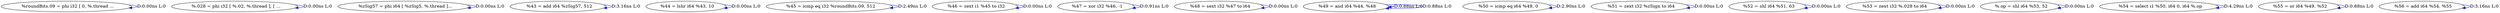 digraph {
Node0x3919b60[label="  %roundBits.09 = phi i32 [ 0, %.thread ..."];
Node0x3919b60 -> Node0x3919b60[label="D:0.00ns L:0",color=blue];
Node0x3919c40[label="  %.028 = phi i32 [ %.02, %.thread ], [ ..."];
Node0x3919c40 -> Node0x3919c40[label="D:0.00ns L:0",color=blue];
Node0x3919d20[label="  %zSig57 = phi i64 [ %zSig5, %.thread ]..."];
Node0x3919d20 -> Node0x3919d20[label="D:0.00ns L:0",color=blue];
Node0x3919e00[label="  %43 = add i64 %zSig57, 512"];
Node0x3919e00 -> Node0x3919e00[label="D:3.16ns L:0",color=blue];
Node0x3919f20[label="  %44 = lshr i64 %43, 10"];
Node0x3919f20 -> Node0x3919f20[label="D:0.00ns L:0",color=blue];
Node0x391a000[label="  %45 = icmp eq i32 %roundBits.09, 512"];
Node0x391a000 -> Node0x391a000[label="D:2.49ns L:0",color=blue];
Node0x391a110[label="  %46 = zext i1 %45 to i32"];
Node0x391a110 -> Node0x391a110[label="D:0.00ns L:0",color=blue];
Node0x391a1f0[label="  %47 = xor i32 %46, -1"];
Node0x391a1f0 -> Node0x391a1f0[label="D:0.91ns L:0",color=blue];
Node0x391a2d0[label="  %48 = sext i32 %47 to i64"];
Node0x391a2d0 -> Node0x391a2d0[label="D:0.00ns L:0",color=blue];
Node0x391a3b0[label="  %49 = and i64 %44, %48"];
Node0x391a3b0 -> Node0x391a3b0[label="D:0.88ns L:0",color=blue];
Node0x391a3b0 -> Node0x391a3b0[label="D:0.88ns L:0",color=blue];
Node0x391a490[label="  %50 = icmp eq i64 %49, 0"];
Node0x391a490 -> Node0x391a490[label="D:2.90ns L:0",color=blue];
Node0x391a570[label="  %51 = zext i32 %zSign to i64"];
Node0x391a570 -> Node0x391a570[label="D:0.00ns L:0",color=blue];
Node0x391a650[label="  %52 = shl i64 %51, 63"];
Node0x391a650 -> Node0x391a650[label="D:0.00ns L:0",color=blue];
Node0x391a730[label="  %53 = zext i32 %.028 to i64"];
Node0x391a730 -> Node0x391a730[label="D:0.00ns L:0",color=blue];
Node0x391a810[label="  %.op = shl i64 %53, 52"];
Node0x391a810 -> Node0x391a810[label="D:0.00ns L:0",color=blue];
Node0x391a8f0[label="  %54 = select i1 %50, i64 0, i64 %.op"];
Node0x391a8f0 -> Node0x391a8f0[label="D:4.29ns L:0",color=blue];
Node0x391aa00[label="  %55 = or i64 %49, %52"];
Node0x391aa00 -> Node0x391aa00[label="D:0.88ns L:0",color=blue];
Node0x391aae0[label="  %56 = add i64 %54, %55"];
Node0x391aae0 -> Node0x391aae0[label="D:3.16ns L:0",color=blue];
}
